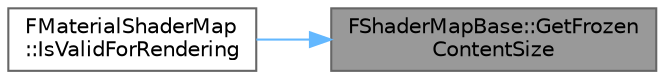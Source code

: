 digraph "FShaderMapBase::GetFrozenContentSize"
{
 // INTERACTIVE_SVG=YES
 // LATEX_PDF_SIZE
  bgcolor="transparent";
  edge [fontname=Helvetica,fontsize=10,labelfontname=Helvetica,labelfontsize=10];
  node [fontname=Helvetica,fontsize=10,shape=box,height=0.2,width=0.4];
  rankdir="RL";
  Node1 [id="Node000001",label="FShaderMapBase::GetFrozen\lContentSize",height=0.2,width=0.4,color="gray40", fillcolor="grey60", style="filled", fontcolor="black",tooltip=" "];
  Node1 -> Node2 [id="edge1_Node000001_Node000002",dir="back",color="steelblue1",style="solid",tooltip=" "];
  Node2 [id="Node000002",label="FMaterialShaderMap\l::IsValidForRendering",height=0.2,width=0.4,color="grey40", fillcolor="white", style="filled",URL="$dd/d35/classFMaterialShaderMap.html#a1f1fb2fc64582ce9a8369f248003230c",tooltip=" "];
}
